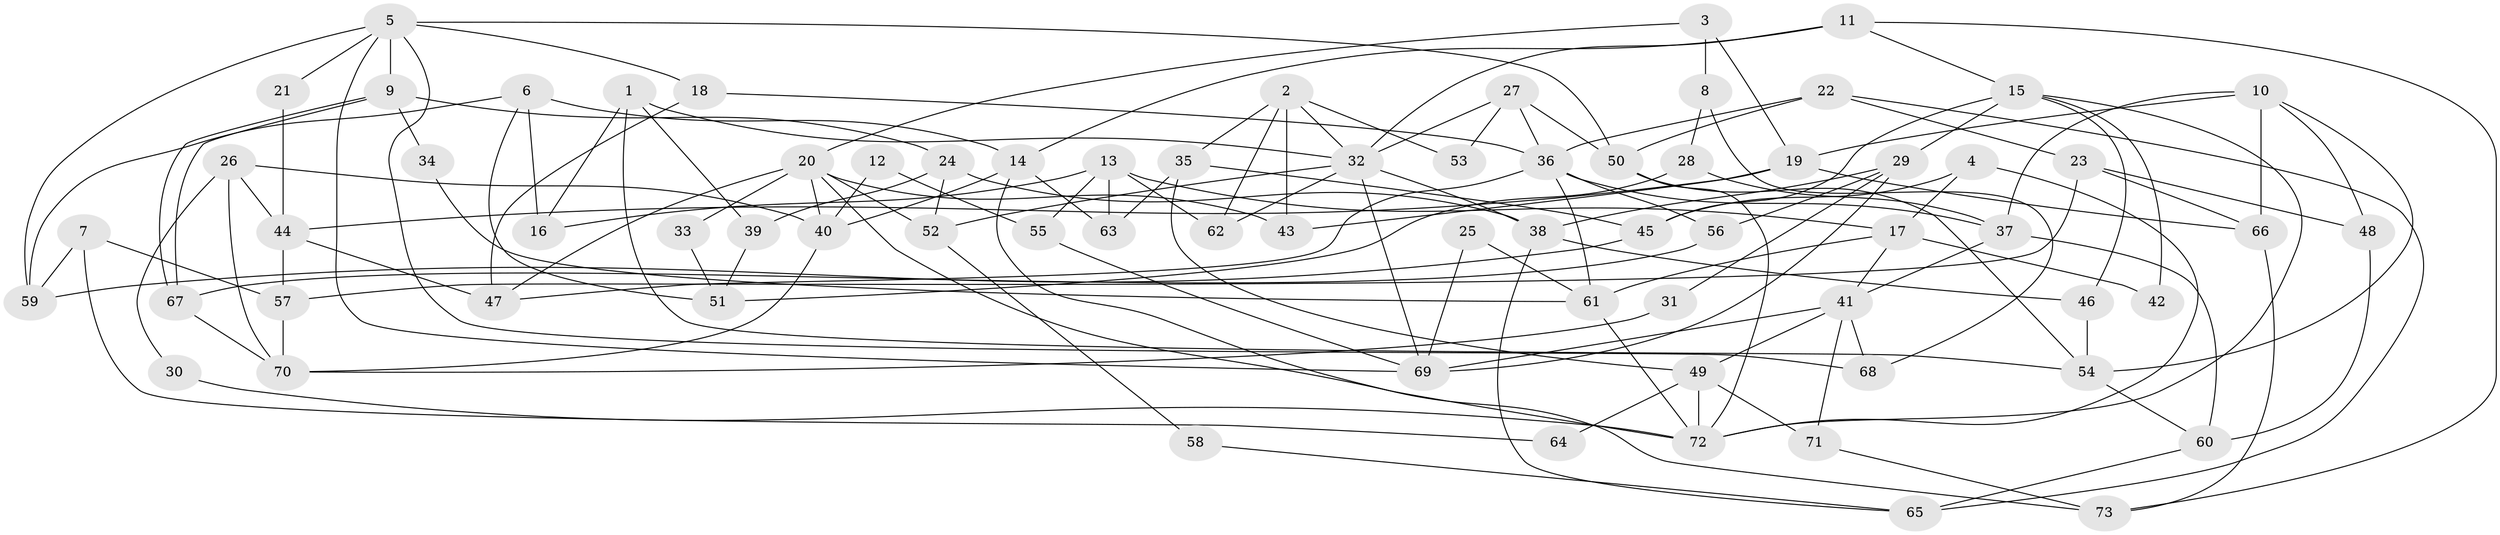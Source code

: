 // coarse degree distribution, {5: 0.14893617021276595, 6: 0.1276595744680851, 3: 0.19148936170212766, 9: 0.0425531914893617, 7: 0.0851063829787234, 8: 0.0851063829787234, 10: 0.0425531914893617, 2: 0.1276595744680851, 4: 0.14893617021276595}
// Generated by graph-tools (version 1.1) at 2025/41/03/06/25 10:41:56]
// undirected, 73 vertices, 146 edges
graph export_dot {
graph [start="1"]
  node [color=gray90,style=filled];
  1;
  2;
  3;
  4;
  5;
  6;
  7;
  8;
  9;
  10;
  11;
  12;
  13;
  14;
  15;
  16;
  17;
  18;
  19;
  20;
  21;
  22;
  23;
  24;
  25;
  26;
  27;
  28;
  29;
  30;
  31;
  32;
  33;
  34;
  35;
  36;
  37;
  38;
  39;
  40;
  41;
  42;
  43;
  44;
  45;
  46;
  47;
  48;
  49;
  50;
  51;
  52;
  53;
  54;
  55;
  56;
  57;
  58;
  59;
  60;
  61;
  62;
  63;
  64;
  65;
  66;
  67;
  68;
  69;
  70;
  71;
  72;
  73;
  1 -- 54;
  1 -- 32;
  1 -- 16;
  1 -- 39;
  2 -- 32;
  2 -- 62;
  2 -- 35;
  2 -- 43;
  2 -- 53;
  3 -- 19;
  3 -- 20;
  3 -- 8;
  4 -- 45;
  4 -- 72;
  4 -- 17;
  5 -- 50;
  5 -- 18;
  5 -- 9;
  5 -- 21;
  5 -- 59;
  5 -- 68;
  5 -- 69;
  6 -- 59;
  6 -- 51;
  6 -- 14;
  6 -- 16;
  7 -- 57;
  7 -- 59;
  7 -- 64;
  8 -- 68;
  8 -- 28;
  9 -- 67;
  9 -- 67;
  9 -- 24;
  9 -- 34;
  10 -- 19;
  10 -- 48;
  10 -- 37;
  10 -- 54;
  10 -- 66;
  11 -- 14;
  11 -- 32;
  11 -- 15;
  11 -- 73;
  12 -- 40;
  12 -- 55;
  13 -- 17;
  13 -- 16;
  13 -- 55;
  13 -- 62;
  13 -- 63;
  14 -- 73;
  14 -- 40;
  14 -- 63;
  15 -- 72;
  15 -- 29;
  15 -- 42;
  15 -- 45;
  15 -- 46;
  17 -- 41;
  17 -- 42;
  17 -- 61;
  18 -- 47;
  18 -- 36;
  19 -- 43;
  19 -- 66;
  19 -- 44;
  20 -- 72;
  20 -- 40;
  20 -- 33;
  20 -- 43;
  20 -- 47;
  20 -- 52;
  21 -- 44;
  22 -- 23;
  22 -- 50;
  22 -- 36;
  22 -- 65;
  23 -- 57;
  23 -- 66;
  23 -- 48;
  24 -- 38;
  24 -- 39;
  24 -- 52;
  25 -- 69;
  25 -- 61;
  26 -- 44;
  26 -- 40;
  26 -- 30;
  26 -- 70;
  27 -- 36;
  27 -- 32;
  27 -- 50;
  27 -- 53;
  28 -- 37;
  28 -- 51;
  29 -- 38;
  29 -- 31;
  29 -- 56;
  29 -- 69;
  30 -- 72;
  31 -- 70;
  32 -- 69;
  32 -- 52;
  32 -- 38;
  32 -- 62;
  33 -- 51;
  34 -- 61;
  35 -- 63;
  35 -- 45;
  35 -- 49;
  36 -- 37;
  36 -- 47;
  36 -- 56;
  36 -- 61;
  37 -- 41;
  37 -- 60;
  38 -- 46;
  38 -- 65;
  39 -- 51;
  40 -- 70;
  41 -- 69;
  41 -- 49;
  41 -- 68;
  41 -- 71;
  44 -- 47;
  44 -- 57;
  45 -- 59;
  46 -- 54;
  48 -- 60;
  49 -- 72;
  49 -- 64;
  49 -- 71;
  50 -- 54;
  50 -- 72;
  52 -- 58;
  54 -- 60;
  55 -- 69;
  56 -- 67;
  57 -- 70;
  58 -- 65;
  60 -- 65;
  61 -- 72;
  66 -- 73;
  67 -- 70;
  71 -- 73;
}
